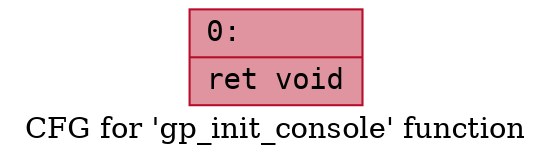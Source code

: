 digraph "CFG for 'gp_init_console' function" {
	label="CFG for 'gp_init_console' function";

	Node0x600000c51ef0 [shape=record,color="#b70d28ff", style=filled, fillcolor="#b70d2870" fontname="Courier",label="{0:\l|  ret void\l}"];
}
